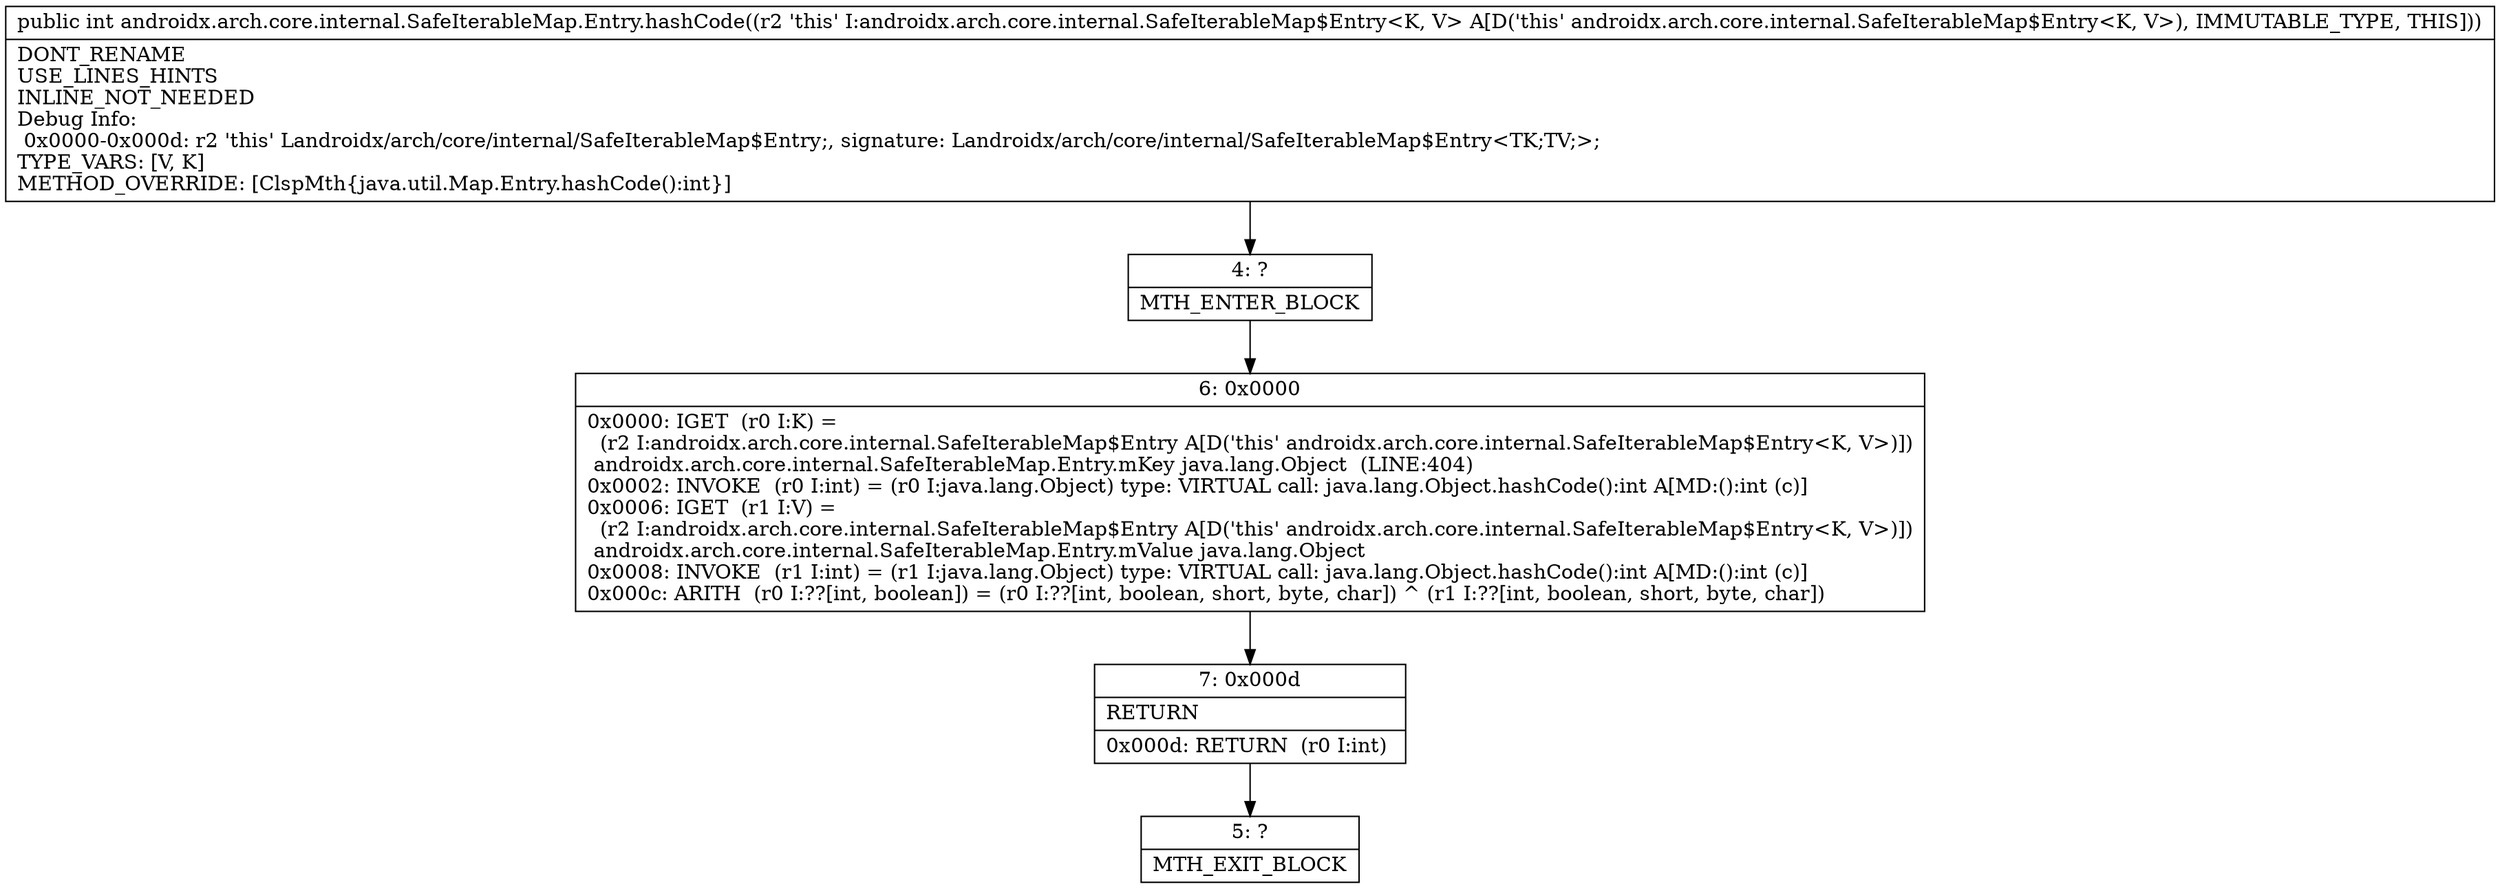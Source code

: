 digraph "CFG forandroidx.arch.core.internal.SafeIterableMap.Entry.hashCode()I" {
Node_4 [shape=record,label="{4\:\ ?|MTH_ENTER_BLOCK\l}"];
Node_6 [shape=record,label="{6\:\ 0x0000|0x0000: IGET  (r0 I:K) = \l  (r2 I:androidx.arch.core.internal.SafeIterableMap$Entry A[D('this' androidx.arch.core.internal.SafeIterableMap$Entry\<K, V\>)])\l androidx.arch.core.internal.SafeIterableMap.Entry.mKey java.lang.Object  (LINE:404)\l0x0002: INVOKE  (r0 I:int) = (r0 I:java.lang.Object) type: VIRTUAL call: java.lang.Object.hashCode():int A[MD:():int (c)]\l0x0006: IGET  (r1 I:V) = \l  (r2 I:androidx.arch.core.internal.SafeIterableMap$Entry A[D('this' androidx.arch.core.internal.SafeIterableMap$Entry\<K, V\>)])\l androidx.arch.core.internal.SafeIterableMap.Entry.mValue java.lang.Object \l0x0008: INVOKE  (r1 I:int) = (r1 I:java.lang.Object) type: VIRTUAL call: java.lang.Object.hashCode():int A[MD:():int (c)]\l0x000c: ARITH  (r0 I:??[int, boolean]) = (r0 I:??[int, boolean, short, byte, char]) ^ (r1 I:??[int, boolean, short, byte, char]) \l}"];
Node_7 [shape=record,label="{7\:\ 0x000d|RETURN\l|0x000d: RETURN  (r0 I:int) \l}"];
Node_5 [shape=record,label="{5\:\ ?|MTH_EXIT_BLOCK\l}"];
MethodNode[shape=record,label="{public int androidx.arch.core.internal.SafeIterableMap.Entry.hashCode((r2 'this' I:androidx.arch.core.internal.SafeIterableMap$Entry\<K, V\> A[D('this' androidx.arch.core.internal.SafeIterableMap$Entry\<K, V\>), IMMUTABLE_TYPE, THIS]))  | DONT_RENAME\lUSE_LINES_HINTS\lINLINE_NOT_NEEDED\lDebug Info:\l  0x0000\-0x000d: r2 'this' Landroidx\/arch\/core\/internal\/SafeIterableMap$Entry;, signature: Landroidx\/arch\/core\/internal\/SafeIterableMap$Entry\<TK;TV;\>;\lTYPE_VARS: [V, K]\lMETHOD_OVERRIDE: [ClspMth\{java.util.Map.Entry.hashCode():int\}]\l}"];
MethodNode -> Node_4;Node_4 -> Node_6;
Node_6 -> Node_7;
Node_7 -> Node_5;
}

